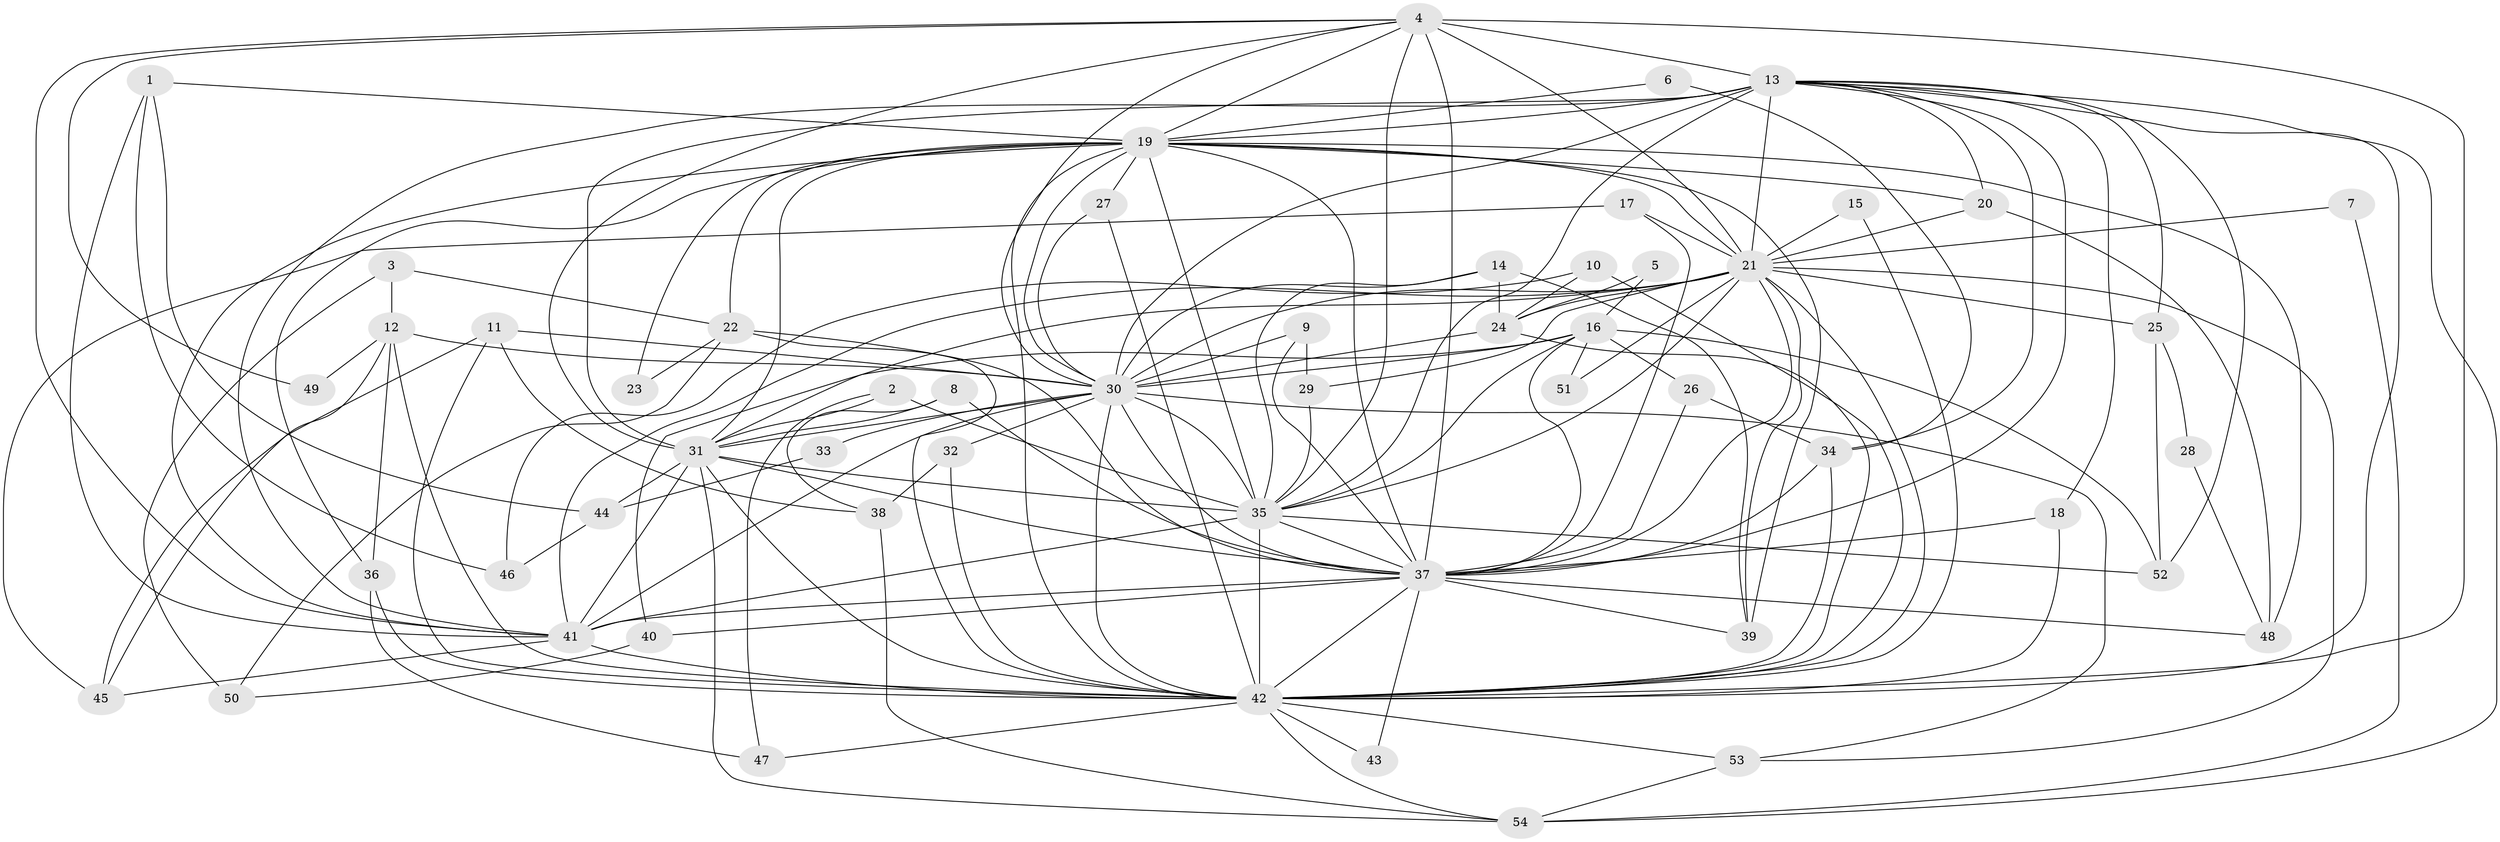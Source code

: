 // original degree distribution, {24: 0.009259259259259259, 17: 0.018518518518518517, 25: 0.009259259259259259, 18: 0.009259259259259259, 14: 0.009259259259259259, 23: 0.009259259259259259, 33: 0.009259259259259259, 22: 0.009259259259259259, 13: 0.009259259259259259, 7: 0.018518518518518517, 4: 0.09259259259259259, 5: 0.046296296296296294, 6: 0.018518518518518517, 9: 0.009259259259259259, 3: 0.18518518518518517, 2: 0.5370370370370371}
// Generated by graph-tools (version 1.1) at 2025/01/03/09/25 03:01:25]
// undirected, 54 vertices, 159 edges
graph export_dot {
graph [start="1"]
  node [color=gray90,style=filled];
  1;
  2;
  3;
  4;
  5;
  6;
  7;
  8;
  9;
  10;
  11;
  12;
  13;
  14;
  15;
  16;
  17;
  18;
  19;
  20;
  21;
  22;
  23;
  24;
  25;
  26;
  27;
  28;
  29;
  30;
  31;
  32;
  33;
  34;
  35;
  36;
  37;
  38;
  39;
  40;
  41;
  42;
  43;
  44;
  45;
  46;
  47;
  48;
  49;
  50;
  51;
  52;
  53;
  54;
  1 -- 19 [weight=1.0];
  1 -- 41 [weight=1.0];
  1 -- 44 [weight=1.0];
  1 -- 46 [weight=1.0];
  2 -- 31 [weight=1.0];
  2 -- 35 [weight=1.0];
  2 -- 47 [weight=1.0];
  3 -- 12 [weight=1.0];
  3 -- 22 [weight=1.0];
  3 -- 50 [weight=1.0];
  4 -- 13 [weight=2.0];
  4 -- 19 [weight=1.0];
  4 -- 21 [weight=2.0];
  4 -- 30 [weight=1.0];
  4 -- 31 [weight=1.0];
  4 -- 35 [weight=1.0];
  4 -- 37 [weight=1.0];
  4 -- 41 [weight=2.0];
  4 -- 42 [weight=2.0];
  4 -- 49 [weight=1.0];
  5 -- 16 [weight=1.0];
  5 -- 24 [weight=1.0];
  6 -- 19 [weight=1.0];
  6 -- 34 [weight=1.0];
  7 -- 21 [weight=1.0];
  7 -- 54 [weight=1.0];
  8 -- 31 [weight=1.0];
  8 -- 37 [weight=2.0];
  8 -- 38 [weight=1.0];
  9 -- 29 [weight=1.0];
  9 -- 30 [weight=1.0];
  9 -- 37 [weight=1.0];
  10 -- 24 [weight=1.0];
  10 -- 42 [weight=1.0];
  10 -- 46 [weight=1.0];
  11 -- 30 [weight=1.0];
  11 -- 38 [weight=1.0];
  11 -- 42 [weight=1.0];
  11 -- 45 [weight=1.0];
  12 -- 30 [weight=1.0];
  12 -- 36 [weight=1.0];
  12 -- 42 [weight=2.0];
  12 -- 45 [weight=1.0];
  12 -- 49 [weight=2.0];
  13 -- 18 [weight=1.0];
  13 -- 19 [weight=1.0];
  13 -- 20 [weight=1.0];
  13 -- 21 [weight=1.0];
  13 -- 25 [weight=1.0];
  13 -- 30 [weight=1.0];
  13 -- 31 [weight=2.0];
  13 -- 34 [weight=1.0];
  13 -- 35 [weight=1.0];
  13 -- 37 [weight=1.0];
  13 -- 41 [weight=1.0];
  13 -- 42 [weight=1.0];
  13 -- 52 [weight=1.0];
  13 -- 54 [weight=1.0];
  14 -- 24 [weight=1.0];
  14 -- 30 [weight=1.0];
  14 -- 35 [weight=1.0];
  14 -- 39 [weight=1.0];
  15 -- 21 [weight=1.0];
  15 -- 42 [weight=1.0];
  16 -- 26 [weight=1.0];
  16 -- 30 [weight=2.0];
  16 -- 35 [weight=1.0];
  16 -- 37 [weight=1.0];
  16 -- 40 [weight=1.0];
  16 -- 51 [weight=1.0];
  16 -- 52 [weight=1.0];
  17 -- 21 [weight=1.0];
  17 -- 37 [weight=1.0];
  17 -- 45 [weight=1.0];
  18 -- 37 [weight=1.0];
  18 -- 42 [weight=1.0];
  19 -- 20 [weight=1.0];
  19 -- 21 [weight=2.0];
  19 -- 22 [weight=1.0];
  19 -- 23 [weight=1.0];
  19 -- 27 [weight=2.0];
  19 -- 30 [weight=2.0];
  19 -- 31 [weight=1.0];
  19 -- 35 [weight=1.0];
  19 -- 36 [weight=2.0];
  19 -- 37 [weight=1.0];
  19 -- 39 [weight=2.0];
  19 -- 41 [weight=1.0];
  19 -- 42 [weight=1.0];
  19 -- 48 [weight=2.0];
  20 -- 21 [weight=1.0];
  20 -- 48 [weight=1.0];
  21 -- 24 [weight=1.0];
  21 -- 25 [weight=2.0];
  21 -- 29 [weight=1.0];
  21 -- 30 [weight=1.0];
  21 -- 31 [weight=1.0];
  21 -- 35 [weight=1.0];
  21 -- 37 [weight=1.0];
  21 -- 39 [weight=1.0];
  21 -- 41 [weight=1.0];
  21 -- 42 [weight=1.0];
  21 -- 51 [weight=1.0];
  21 -- 53 [weight=1.0];
  22 -- 23 [weight=1.0];
  22 -- 37 [weight=1.0];
  22 -- 42 [weight=1.0];
  22 -- 50 [weight=1.0];
  24 -- 30 [weight=1.0];
  24 -- 42 [weight=1.0];
  25 -- 28 [weight=1.0];
  25 -- 52 [weight=1.0];
  26 -- 34 [weight=1.0];
  26 -- 37 [weight=1.0];
  27 -- 30 [weight=1.0];
  27 -- 42 [weight=1.0];
  28 -- 48 [weight=1.0];
  29 -- 35 [weight=1.0];
  30 -- 31 [weight=2.0];
  30 -- 32 [weight=1.0];
  30 -- 33 [weight=1.0];
  30 -- 35 [weight=2.0];
  30 -- 37 [weight=1.0];
  30 -- 41 [weight=1.0];
  30 -- 42 [weight=2.0];
  30 -- 53 [weight=1.0];
  31 -- 35 [weight=1.0];
  31 -- 37 [weight=1.0];
  31 -- 41 [weight=1.0];
  31 -- 42 [weight=2.0];
  31 -- 44 [weight=2.0];
  31 -- 54 [weight=1.0];
  32 -- 38 [weight=1.0];
  32 -- 42 [weight=1.0];
  33 -- 44 [weight=1.0];
  34 -- 37 [weight=1.0];
  34 -- 42 [weight=1.0];
  35 -- 37 [weight=1.0];
  35 -- 41 [weight=1.0];
  35 -- 42 [weight=4.0];
  35 -- 52 [weight=1.0];
  36 -- 42 [weight=2.0];
  36 -- 47 [weight=1.0];
  37 -- 39 [weight=1.0];
  37 -- 40 [weight=1.0];
  37 -- 41 [weight=2.0];
  37 -- 42 [weight=1.0];
  37 -- 43 [weight=1.0];
  37 -- 48 [weight=1.0];
  38 -- 54 [weight=1.0];
  40 -- 50 [weight=1.0];
  41 -- 42 [weight=2.0];
  41 -- 45 [weight=1.0];
  42 -- 43 [weight=1.0];
  42 -- 47 [weight=1.0];
  42 -- 53 [weight=1.0];
  42 -- 54 [weight=1.0];
  44 -- 46 [weight=1.0];
  53 -- 54 [weight=1.0];
}
